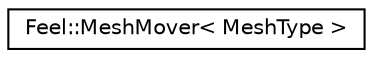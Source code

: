 digraph "Graphical Class Hierarchy"
{
 // LATEX_PDF_SIZE
  edge [fontname="Helvetica",fontsize="10",labelfontname="Helvetica",labelfontsize="10"];
  node [fontname="Helvetica",fontsize="10",shape=record];
  rankdir="LR";
  Node0 [label="Feel::MeshMover\< MeshType \>",height=0.2,width=0.4,color="black", fillcolor="white", style="filled",URL="$classFeel_1_1MeshMover.html",tooltip="Move mesh according to a given map."];
}
